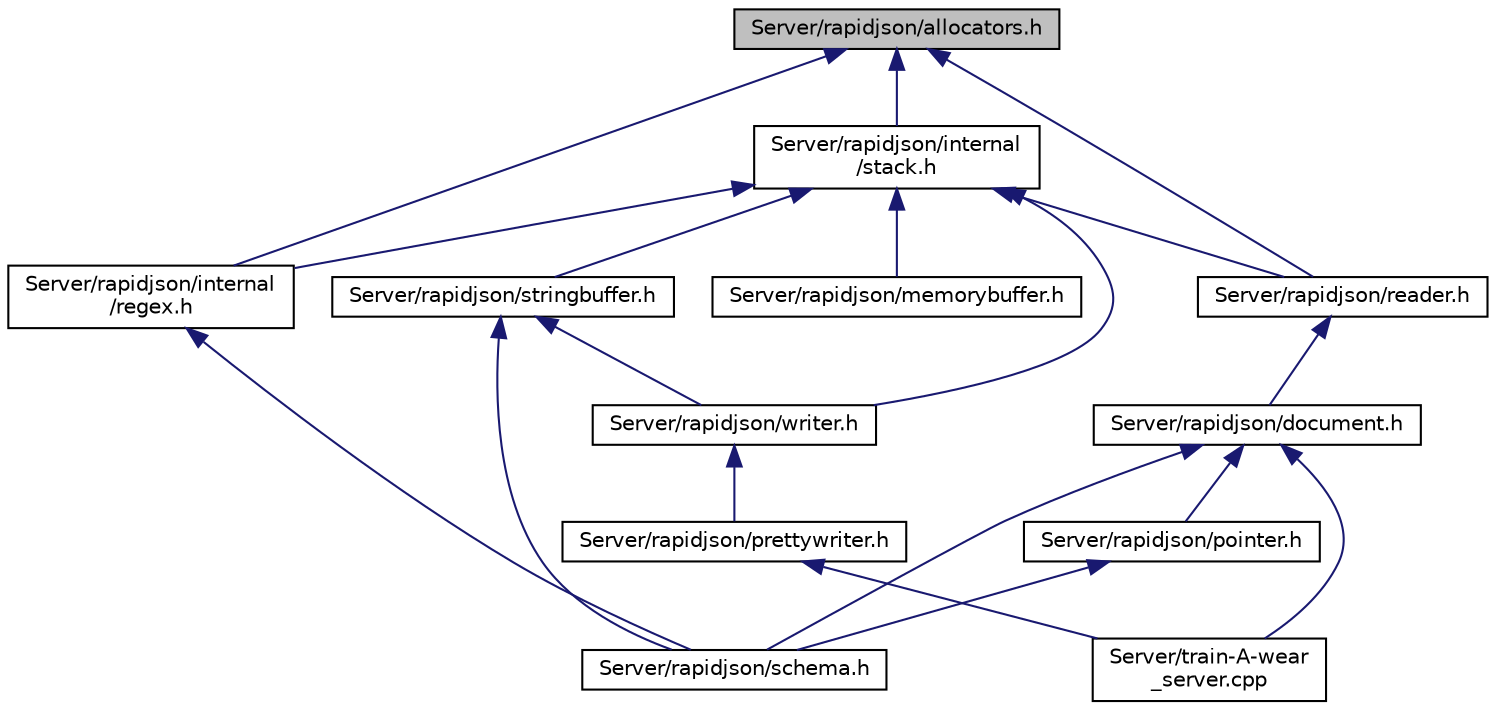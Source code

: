 digraph "Server/rapidjson/allocators.h"
{
 // INTERACTIVE_SVG=YES
 // LATEX_PDF_SIZE
  edge [fontname="Helvetica",fontsize="10",labelfontname="Helvetica",labelfontsize="10"];
  node [fontname="Helvetica",fontsize="10",shape=record];
  Node5 [label="Server/rapidjson/allocators.h",height=0.2,width=0.4,color="black", fillcolor="grey75", style="filled", fontcolor="black",tooltip=" "];
  Node5 -> Node6 [dir="back",color="midnightblue",fontsize="10",style="solid",fontname="Helvetica"];
  Node6 [label="Server/rapidjson/reader.h",height=0.2,width=0.4,color="black", fillcolor="white", style="filled",URL="$reader_8h.html",tooltip=" "];
  Node6 -> Node7 [dir="back",color="midnightblue",fontsize="10",style="solid",fontname="Helvetica"];
  Node7 [label="Server/rapidjson/document.h",height=0.2,width=0.4,color="black", fillcolor="white", style="filled",URL="$document_8h.html",tooltip=" "];
  Node7 -> Node8 [dir="back",color="midnightblue",fontsize="10",style="solid",fontname="Helvetica"];
  Node8 [label="Server/rapidjson/pointer.h",height=0.2,width=0.4,color="black", fillcolor="white", style="filled",URL="$pointer_8h.html",tooltip=" "];
  Node8 -> Node9 [dir="back",color="midnightblue",fontsize="10",style="solid",fontname="Helvetica"];
  Node9 [label="Server/rapidjson/schema.h",height=0.2,width=0.4,color="black", fillcolor="white", style="filled",URL="$schema_8h.html",tooltip=" "];
  Node7 -> Node9 [dir="back",color="midnightblue",fontsize="10",style="solid",fontname="Helvetica"];
  Node7 -> Node10 [dir="back",color="midnightblue",fontsize="10",style="solid",fontname="Helvetica"];
  Node10 [label="Server/train-A-wear\l_server.cpp",height=0.2,width=0.4,color="black", fillcolor="white", style="filled",URL="$train-_a-wear__server_8cpp.html",tooltip="train-A-wear server file. A UDP server that binds to port 31415 to listen for any train-A-wear active..."];
  Node5 -> Node11 [dir="back",color="midnightblue",fontsize="10",style="solid",fontname="Helvetica"];
  Node11 [label="Server/rapidjson/internal\l/stack.h",height=0.2,width=0.4,color="black", fillcolor="white", style="filled",URL="$stack_8h.html",tooltip=" "];
  Node11 -> Node6 [dir="back",color="midnightblue",fontsize="10",style="solid",fontname="Helvetica"];
  Node11 -> Node12 [dir="back",color="midnightblue",fontsize="10",style="solid",fontname="Helvetica"];
  Node12 [label="Server/rapidjson/internal\l/regex.h",height=0.2,width=0.4,color="black", fillcolor="white", style="filled",URL="$regex_8h.html",tooltip=" "];
  Node12 -> Node9 [dir="back",color="midnightblue",fontsize="10",style="solid",fontname="Helvetica"];
  Node11 -> Node13 [dir="back",color="midnightblue",fontsize="10",style="solid",fontname="Helvetica"];
  Node13 [label="Server/rapidjson/memorybuffer.h",height=0.2,width=0.4,color="black", fillcolor="white", style="filled",URL="$memorybuffer_8h.html",tooltip=" "];
  Node11 -> Node14 [dir="back",color="midnightblue",fontsize="10",style="solid",fontname="Helvetica"];
  Node14 [label="Server/rapidjson/writer.h",height=0.2,width=0.4,color="black", fillcolor="white", style="filled",URL="$writer_8h.html",tooltip=" "];
  Node14 -> Node15 [dir="back",color="midnightblue",fontsize="10",style="solid",fontname="Helvetica"];
  Node15 [label="Server/rapidjson/prettywriter.h",height=0.2,width=0.4,color="black", fillcolor="white", style="filled",URL="$prettywriter_8h.html",tooltip=" "];
  Node15 -> Node10 [dir="back",color="midnightblue",fontsize="10",style="solid",fontname="Helvetica"];
  Node11 -> Node16 [dir="back",color="midnightblue",fontsize="10",style="solid",fontname="Helvetica"];
  Node16 [label="Server/rapidjson/stringbuffer.h",height=0.2,width=0.4,color="black", fillcolor="white", style="filled",URL="$stringbuffer_8h.html",tooltip=" "];
  Node16 -> Node14 [dir="back",color="midnightblue",fontsize="10",style="solid",fontname="Helvetica"];
  Node16 -> Node9 [dir="back",color="midnightblue",fontsize="10",style="solid",fontname="Helvetica"];
  Node5 -> Node12 [dir="back",color="midnightblue",fontsize="10",style="solid",fontname="Helvetica"];
}
